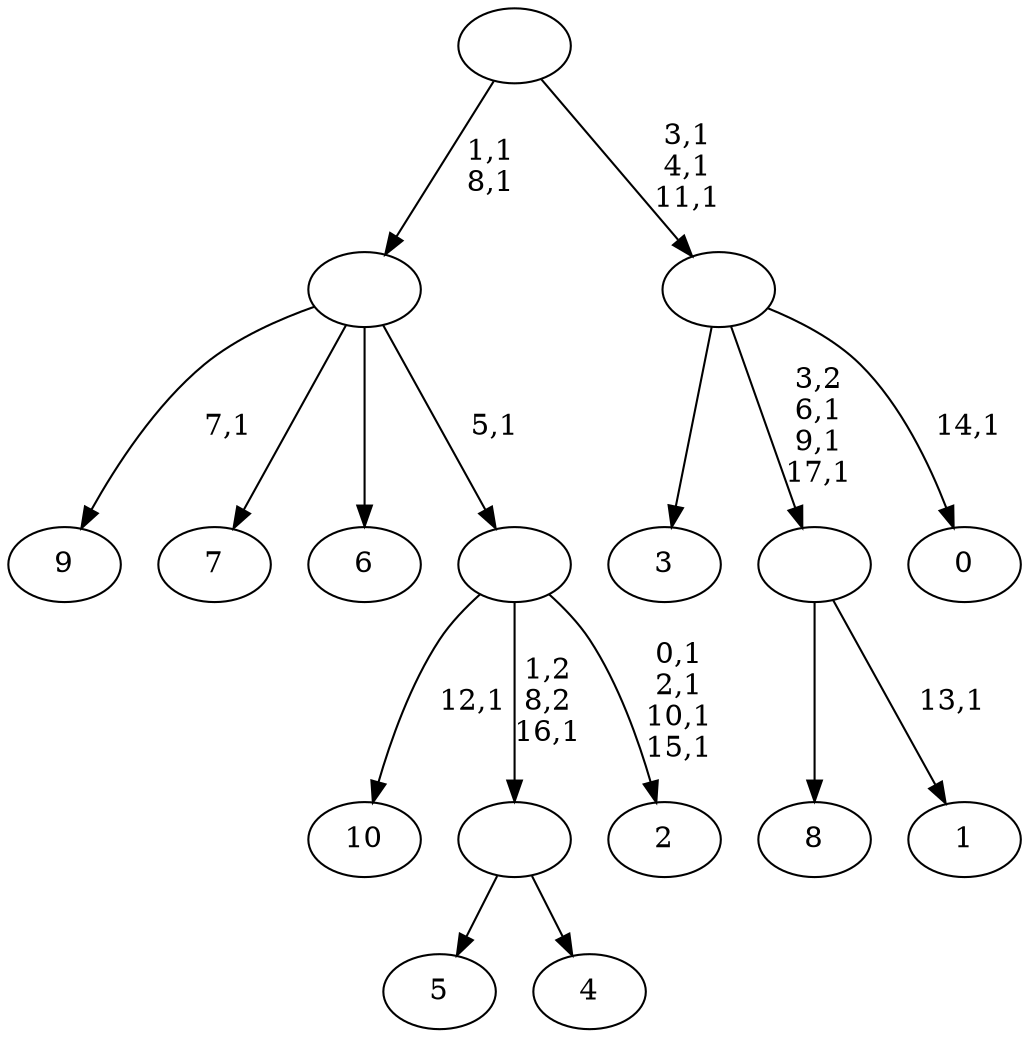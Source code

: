 digraph T {
	29 [label="10"]
	27 [label="9"]
	25 [label="8"]
	24 [label="7"]
	23 [label="6"]
	22 [label="5"]
	21 [label="4"]
	20 [label=""]
	19 [label="3"]
	18 [label="2"]
	13 [label=""]
	12 [label=""]
	10 [label="1"]
	8 [label=""]
	5 [label="0"]
	3 [label=""]
	0 [label=""]
	20 -> 22 [label=""]
	20 -> 21 [label=""]
	13 -> 18 [label="0,1\n2,1\n10,1\n15,1"]
	13 -> 29 [label="12,1"]
	13 -> 20 [label="1,2\n8,2\n16,1"]
	12 -> 27 [label="7,1"]
	12 -> 24 [label=""]
	12 -> 23 [label=""]
	12 -> 13 [label="5,1"]
	8 -> 10 [label="13,1"]
	8 -> 25 [label=""]
	3 -> 5 [label="14,1"]
	3 -> 8 [label="3,2\n6,1\n9,1\n17,1"]
	3 -> 19 [label=""]
	0 -> 3 [label="3,1\n4,1\n11,1"]
	0 -> 12 [label="1,1\n8,1"]
}
